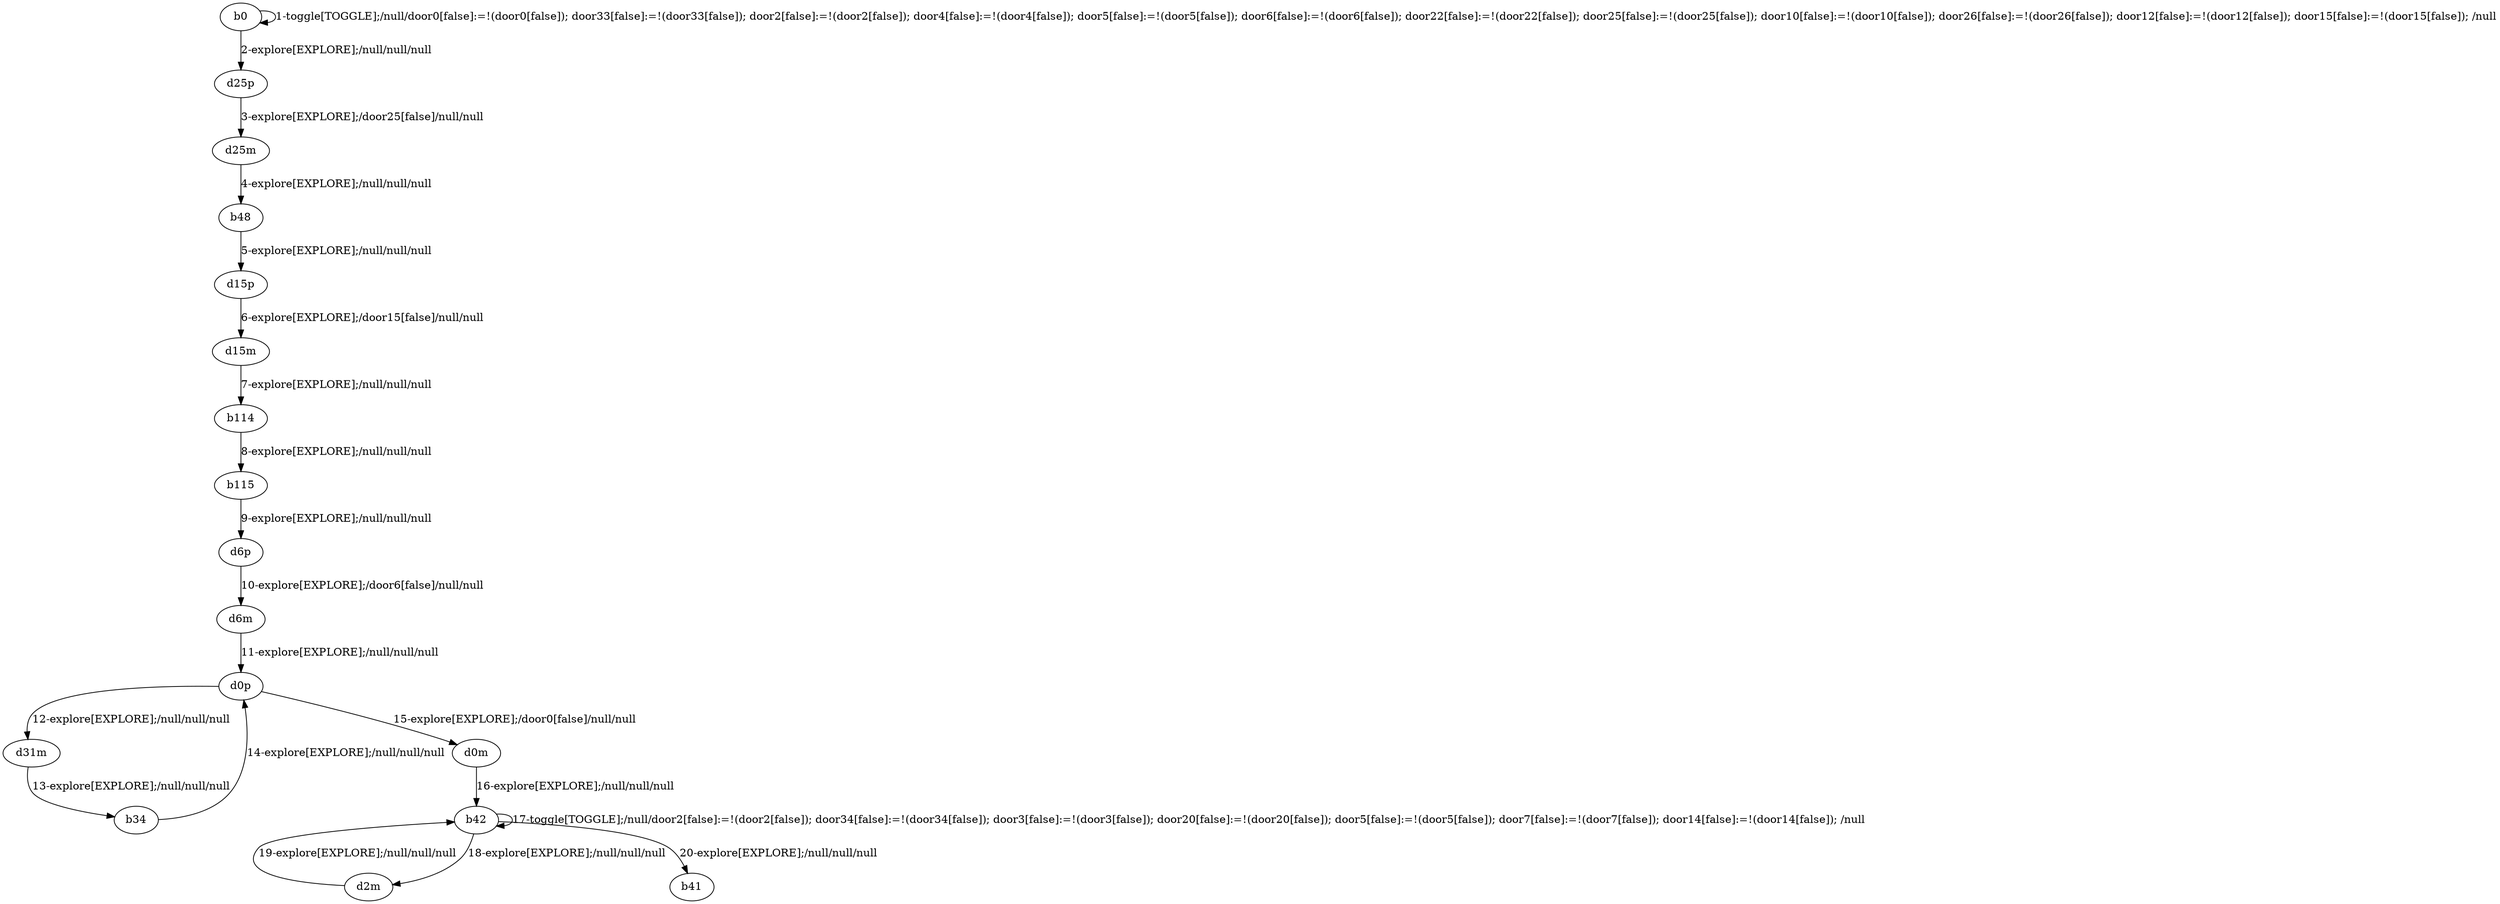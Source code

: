 # Total number of goals covered by this test: 2
# b42 --> b41
# d2m --> b42

digraph g {
"b0" -> "b0" [label = "1-toggle[TOGGLE];/null/door0[false]:=!(door0[false]); door33[false]:=!(door33[false]); door2[false]:=!(door2[false]); door4[false]:=!(door4[false]); door5[false]:=!(door5[false]); door6[false]:=!(door6[false]); door22[false]:=!(door22[false]); door25[false]:=!(door25[false]); door10[false]:=!(door10[false]); door26[false]:=!(door26[false]); door12[false]:=!(door12[false]); door15[false]:=!(door15[false]); /null"];
"b0" -> "d25p" [label = "2-explore[EXPLORE];/null/null/null"];
"d25p" -> "d25m" [label = "3-explore[EXPLORE];/door25[false]/null/null"];
"d25m" -> "b48" [label = "4-explore[EXPLORE];/null/null/null"];
"b48" -> "d15p" [label = "5-explore[EXPLORE];/null/null/null"];
"d15p" -> "d15m" [label = "6-explore[EXPLORE];/door15[false]/null/null"];
"d15m" -> "b114" [label = "7-explore[EXPLORE];/null/null/null"];
"b114" -> "b115" [label = "8-explore[EXPLORE];/null/null/null"];
"b115" -> "d6p" [label = "9-explore[EXPLORE];/null/null/null"];
"d6p" -> "d6m" [label = "10-explore[EXPLORE];/door6[false]/null/null"];
"d6m" -> "d0p" [label = "11-explore[EXPLORE];/null/null/null"];
"d0p" -> "d31m" [label = "12-explore[EXPLORE];/null/null/null"];
"d31m" -> "b34" [label = "13-explore[EXPLORE];/null/null/null"];
"b34" -> "d0p" [label = "14-explore[EXPLORE];/null/null/null"];
"d0p" -> "d0m" [label = "15-explore[EXPLORE];/door0[false]/null/null"];
"d0m" -> "b42" [label = "16-explore[EXPLORE];/null/null/null"];
"b42" -> "b42" [label = "17-toggle[TOGGLE];/null/door2[false]:=!(door2[false]); door34[false]:=!(door34[false]); door3[false]:=!(door3[false]); door20[false]:=!(door20[false]); door5[false]:=!(door5[false]); door7[false]:=!(door7[false]); door14[false]:=!(door14[false]); /null"];
"b42" -> "d2m" [label = "18-explore[EXPLORE];/null/null/null"];
"d2m" -> "b42" [label = "19-explore[EXPLORE];/null/null/null"];
"b42" -> "b41" [label = "20-explore[EXPLORE];/null/null/null"];
}
